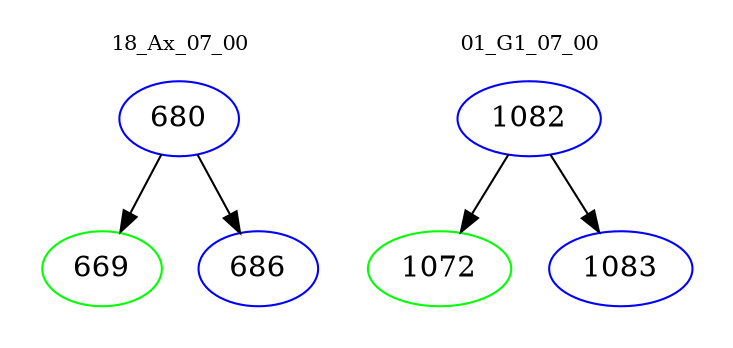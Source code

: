 digraph{
subgraph cluster_0 {
color = white
label = "18_Ax_07_00";
fontsize=10;
T0_680 [label="680", color="blue"]
T0_680 -> T0_669 [color="black"]
T0_669 [label="669", color="green"]
T0_680 -> T0_686 [color="black"]
T0_686 [label="686", color="blue"]
}
subgraph cluster_1 {
color = white
label = "01_G1_07_00";
fontsize=10;
T1_1082 [label="1082", color="blue"]
T1_1082 -> T1_1072 [color="black"]
T1_1072 [label="1072", color="green"]
T1_1082 -> T1_1083 [color="black"]
T1_1083 [label="1083", color="blue"]
}
}
